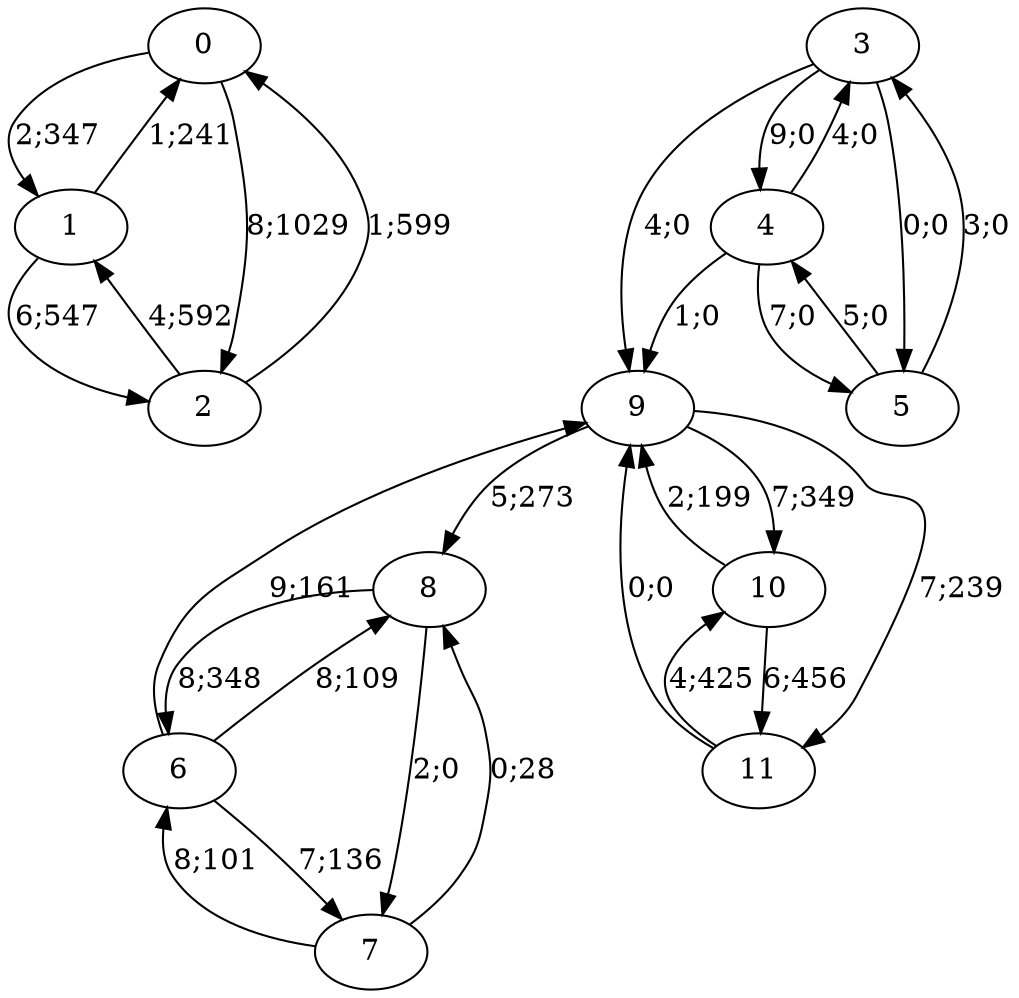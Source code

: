 digraph graph8621 {


0 -> 1 [color=black,label="2;347"]
0 -> 2 [color=black,label="8;1029"]


1 -> 0 [color=black,label="1;241"]
1 -> 2 [color=black,label="6;547"]


2 -> 0 [color=black,label="1;599"]
2 -> 1 [color=black,label="4;592"]






































9 -> 8 [color=black,label="5;273"]
9 -> 10 [color=black,label="7;349"]
9 -> 11 [color=black,label="7;239"]


10 -> 9 [color=black,label="2;199"]
10 -> 11 [color=black,label="6;456"]


11 -> 9 [color=black,label="0;0"]
11 -> 10 [color=black,label="4;425"]








3 -> 9 [color=black,label="4;0"]
3 -> 4 [color=black,label="9;0"]
3 -> 5 [color=black,label="0;0"]


4 -> 9 [color=black,label="1;0"]
4 -> 3 [color=black,label="4;0"]
4 -> 5 [color=black,label="7;0"]


5 -> 3 [color=black,label="3;0"]
5 -> 4 [color=black,label="5;0"]


























6 -> 9 [color=black,label="9;161"]
6 -> 7 [color=black,label="7;136"]
6 -> 8 [color=black,label="8;109"]


7 -> 6 [color=black,label="8;101"]
7 -> 8 [color=black,label="0;28"]


8 -> 6 [color=black,label="8;348"]
8 -> 7 [color=black,label="2;0"]







}